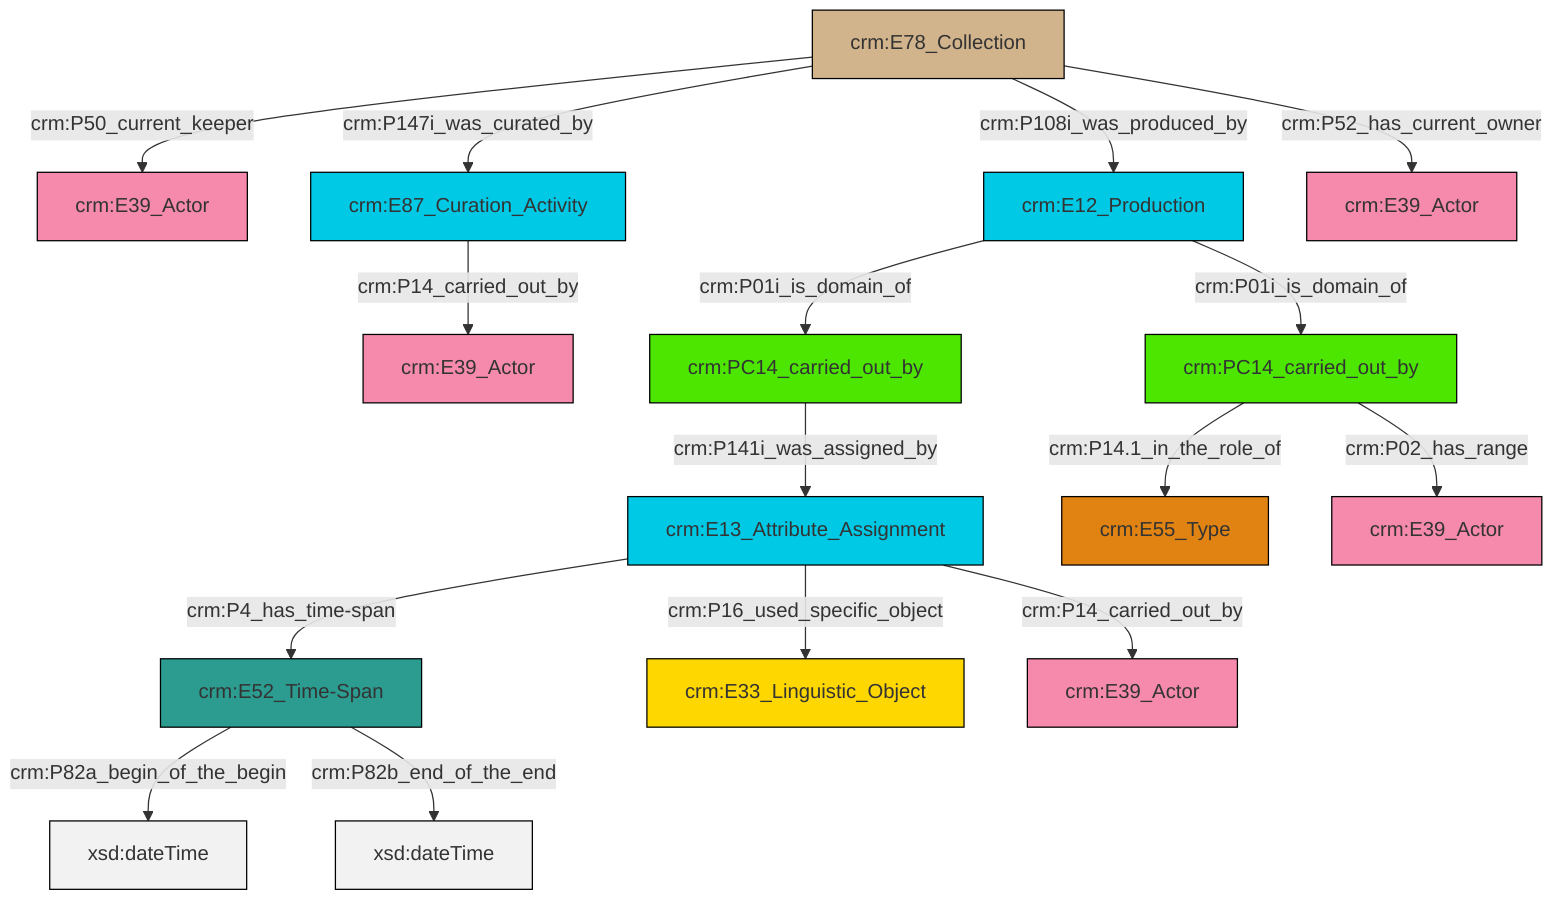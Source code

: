 graph TD
classDef Literal fill:#f2f2f2,stroke:#000000;
classDef CRM_Entity fill:#FFFFFF,stroke:#000000;
classDef Temporal_Entity fill:#00C9E6, stroke:#000000;
classDef Type fill:#E18312, stroke:#000000;
classDef Time-Span fill:#2C9C91, stroke:#000000;
classDef Appellation fill:#FFEB7F, stroke:#000000;
classDef Place fill:#008836, stroke:#000000;
classDef Persistent_Item fill:#B266B2, stroke:#000000;
classDef Conceptual_Object fill:#FFD700, stroke:#000000;
classDef Physical_Thing fill:#D2B48C, stroke:#000000;
classDef Actor fill:#f58aad, stroke:#000000;
classDef PC_Classes fill:#4ce600, stroke:#000000;
classDef Multi fill:#cccccc,stroke:#000000;

0["crm:E78_Collection"]:::Physical_Thing -->|crm:P50_current_keeper| 1["crm:E39_Actor"]:::Actor
0["crm:E78_Collection"]:::Physical_Thing -->|crm:P147i_was_curated_by| 4["crm:E87_Curation_Activity"]:::Temporal_Entity
7["crm:E52_Time-Span"]:::Time-Span -->|crm:P82a_begin_of_the_begin| 8[xsd:dateTime]:::Literal
5["crm:E13_Attribute_Assignment"]:::Temporal_Entity -->|crm:P4_has_time-span| 7["crm:E52_Time-Span"]:::Time-Span
10["crm:PC14_carried_out_by"]:::PC_Classes -->|crm:P14.1_in_the_role_of| 11["crm:E55_Type"]:::Type
4["crm:E87_Curation_Activity"]:::Temporal_Entity -->|crm:P14_carried_out_by| 12["crm:E39_Actor"]:::Actor
7["crm:E52_Time-Span"]:::Time-Span -->|crm:P82b_end_of_the_end| 16[xsd:dateTime]:::Literal
0["crm:E78_Collection"]:::Physical_Thing -->|crm:P108i_was_produced_by| 18["crm:E12_Production"]:::Temporal_Entity
0["crm:E78_Collection"]:::Physical_Thing -->|crm:P52_has_current_owner| 22["crm:E39_Actor"]:::Actor
24["crm:PC14_carried_out_by"]:::PC_Classes -->|crm:P141i_was_assigned_by| 5["crm:E13_Attribute_Assignment"]:::Temporal_Entity
10["crm:PC14_carried_out_by"]:::PC_Classes -->|crm:P02_has_range| 2["crm:E39_Actor"]:::Actor
18["crm:E12_Production"]:::Temporal_Entity -->|crm:P01i_is_domain_of| 24["crm:PC14_carried_out_by"]:::PC_Classes
5["crm:E13_Attribute_Assignment"]:::Temporal_Entity -->|crm:P16_used_specific_object| 13["crm:E33_Linguistic_Object"]:::Conceptual_Object
5["crm:E13_Attribute_Assignment"]:::Temporal_Entity -->|crm:P14_carried_out_by| 27["crm:E39_Actor"]:::Actor
18["crm:E12_Production"]:::Temporal_Entity -->|crm:P01i_is_domain_of| 10["crm:PC14_carried_out_by"]:::PC_Classes